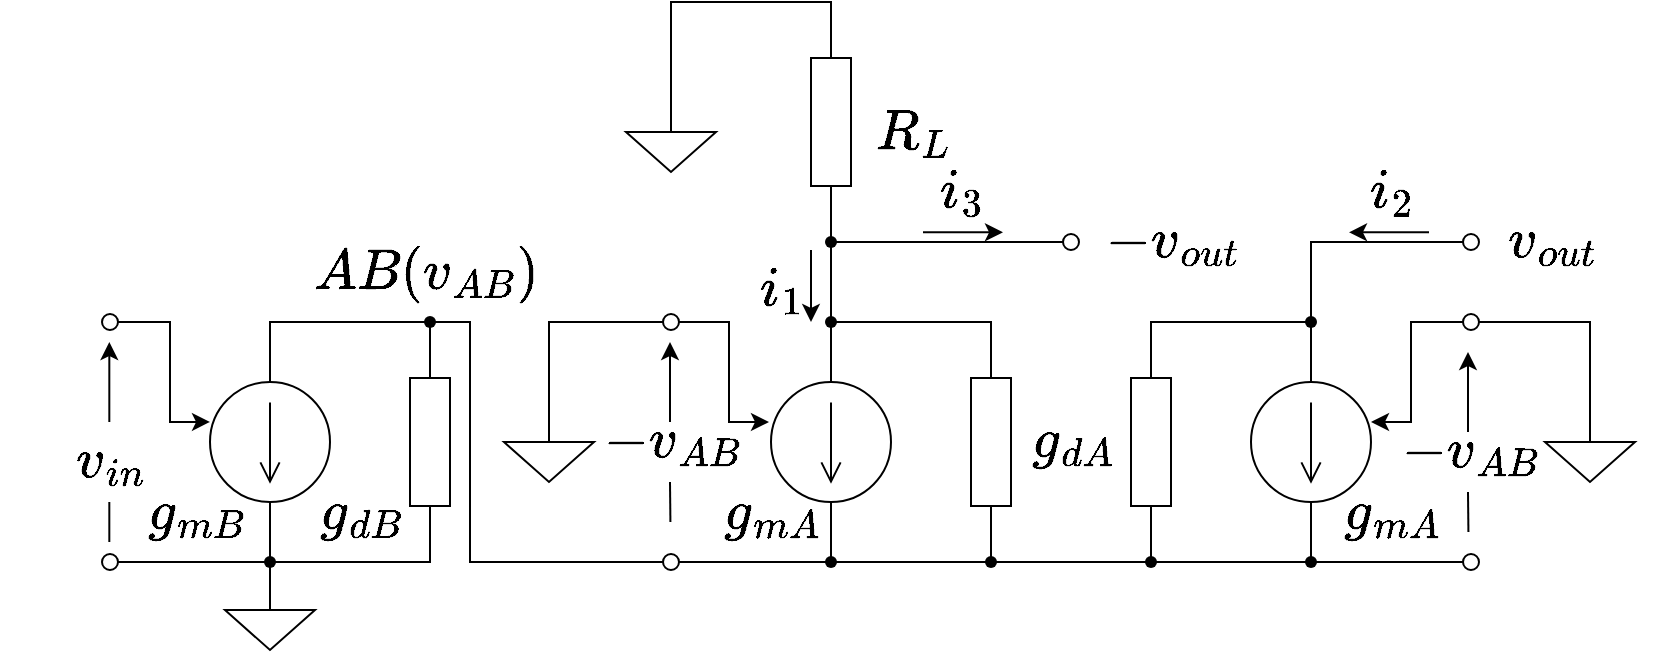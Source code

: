 <mxfile version="20.7.4" type="device"><diagram id="4yRZzkWTphoRUFnXlxY0" name="ページ1"><mxGraphModel dx="2205" dy="1433" grid="1" gridSize="10" guides="1" tooltips="1" connect="1" arrows="1" fold="1" page="1" pageScale="1" pageWidth="1169" pageHeight="827" math="1" shadow="0"><root><mxCell id="0"/><mxCell id="1" parent="0"/><mxCell id="O3APNOGYJ59z_ckxiWwY-23" value="&lt;font style=&quot;font-size: 24px;&quot;&gt;`g_{mA}`&lt;/font&gt;" style="text;html=1;align=center;verticalAlign=middle;resizable=0;points=[];autosize=1;strokeColor=none;fillColor=none;fontSize=11;fontFamily=Helvetica;fontColor=default;" parent="1" vertex="1"><mxGeometry x="460.5" y="196" width="120" height="40" as="geometry"/></mxCell><mxCell id="O3APNOGYJ59z_ckxiWwY-24" value="&lt;font style=&quot;font-size: 24px;&quot;&gt;`g_{mA}`&lt;/font&gt;" style="text;html=1;align=center;verticalAlign=middle;resizable=0;points=[];autosize=1;strokeColor=none;fillColor=none;fontSize=11;fontFamily=Helvetica;fontColor=default;" parent="1" vertex="1"><mxGeometry x="150.5" y="196" width="120" height="40" as="geometry"/></mxCell><mxCell id="CtGLX_wqwyBpzP6RtlSf-8" value="" style="shape=waypoint;sketch=0;fillStyle=solid;size=6;pointerEvents=1;points=[];fillColor=none;resizable=0;rotatable=0;perimeter=centerPerimeter;snapToPoint=1;fontFamily=Helvetica;fontSize=11;fontColor=default;" parent="1" vertex="1"><mxGeometry x="20" y="100" width="40" height="40" as="geometry"/></mxCell><mxCell id="O3APNOGYJ59z_ckxiWwY-9" style="edgeStyle=orthogonalEdgeStyle;shape=connector;rounded=0;orthogonalLoop=1;jettySize=auto;html=1;exitX=0.5;exitY=1;exitDx=0;exitDy=0;exitPerimeter=0;labelBackgroundColor=default;strokeColor=default;fontFamily=Helvetica;fontSize=11;fontColor=default;endArrow=none;endFill=0;" parent="1" source="O3APNOGYJ59z_ckxiWwY-1" target="O3APNOGYJ59z_ckxiWwY-4" edge="1"><mxGeometry relative="1" as="geometry"/></mxCell><mxCell id="CtGLX_wqwyBpzP6RtlSf-12" style="edgeStyle=orthogonalEdgeStyle;shape=connector;rounded=0;orthogonalLoop=1;jettySize=auto;html=1;exitX=0.5;exitY=0;exitDx=0;exitDy=0;exitPerimeter=0;labelBackgroundColor=default;strokeColor=default;fontFamily=Helvetica;fontSize=11;fontColor=default;endArrow=none;endFill=0;" parent="1" source="O3APNOGYJ59z_ckxiWwY-1" target="CtGLX_wqwyBpzP6RtlSf-8" edge="1"><mxGeometry relative="1" as="geometry"><Array as="points"><mxPoint x="-40" y="120"/></Array></mxGeometry></mxCell><mxCell id="O3APNOGYJ59z_ckxiWwY-1" value="" style="pointerEvents=1;verticalLabelPosition=bottom;shadow=0;dashed=0;align=center;html=1;verticalAlign=top;shape=mxgraph.electrical.signal_sources.source;aspect=fixed;points=[[0.5,0,0],[1,0.5,0],[0.5,1,0],[0,0.5,0]];elSignalType=dc2;" parent="1" vertex="1"><mxGeometry x="-70" y="150" width="60" height="60" as="geometry"/></mxCell><mxCell id="O3APNOGYJ59z_ckxiWwY-2" value="" style="endArrow=classic;html=1;rounded=0;labelBackgroundColor=default;strokeColor=default;fontFamily=Helvetica;fontSize=11;fontColor=default;shape=connector;exitX=0;exitY=0.5;exitDx=0;exitDy=0;entryX=0;entryY=0.333;entryDx=0;entryDy=0;entryPerimeter=0;" parent="1" source="O3APNOGYJ59z_ckxiWwY-10" target="O3APNOGYJ59z_ckxiWwY-1" edge="1"><mxGeometry x="-1" y="-357" width="50" height="50" relative="1" as="geometry"><mxPoint x="30" y="120" as="sourcePoint"/><mxPoint x="-80" y="170" as="targetPoint"/><mxPoint x="17" y="-110" as="offset"/><Array as="points"><mxPoint x="-90" y="120"/><mxPoint x="-90" y="170"/></Array></mxGeometry></mxCell><mxCell id="CtGLX_wqwyBpzP6RtlSf-7" style="edgeStyle=orthogonalEdgeStyle;shape=connector;rounded=0;orthogonalLoop=1;jettySize=auto;html=1;exitX=1;exitY=0.5;exitDx=0;exitDy=0;exitPerimeter=0;labelBackgroundColor=default;strokeColor=default;fontFamily=Helvetica;fontSize=11;fontColor=default;endArrow=none;endFill=0;" parent="1" source="O3APNOGYJ59z_ckxiWwY-3" target="O3APNOGYJ59z_ckxiWwY-4" edge="1"><mxGeometry relative="1" as="geometry"><Array as="points"><mxPoint x="40" y="240"/></Array></mxGeometry></mxCell><mxCell id="CtGLX_wqwyBpzP6RtlSf-9" style="edgeStyle=orthogonalEdgeStyle;shape=connector;rounded=0;orthogonalLoop=1;jettySize=auto;html=1;exitX=0;exitY=0.5;exitDx=0;exitDy=0;exitPerimeter=0;labelBackgroundColor=default;strokeColor=default;fontFamily=Helvetica;fontSize=11;fontColor=default;endArrow=none;endFill=0;" parent="1" source="O3APNOGYJ59z_ckxiWwY-3" target="CtGLX_wqwyBpzP6RtlSf-8" edge="1"><mxGeometry relative="1" as="geometry"><mxPoint x="40" y="120" as="targetPoint"/></mxGeometry></mxCell><mxCell id="O3APNOGYJ59z_ckxiWwY-3" value="" style="pointerEvents=1;verticalLabelPosition=bottom;shadow=0;dashed=0;align=center;html=1;verticalAlign=top;shape=mxgraph.electrical.resistors.resistor_1;direction=south;" parent="1" vertex="1"><mxGeometry x="30" y="130" width="20" height="100" as="geometry"/></mxCell><mxCell id="CtGLX_wqwyBpzP6RtlSf-3" style="edgeStyle=orthogonalEdgeStyle;shape=connector;rounded=0;orthogonalLoop=1;jettySize=auto;html=1;entryX=1;entryY=0.5;entryDx=0;entryDy=0;labelBackgroundColor=default;strokeColor=default;fontFamily=Helvetica;fontSize=11;fontColor=default;endArrow=none;endFill=0;" parent="1" source="O3APNOGYJ59z_ckxiWwY-4" target="O3APNOGYJ59z_ckxiWwY-11" edge="1"><mxGeometry relative="1" as="geometry"/></mxCell><mxCell id="O3APNOGYJ59z_ckxiWwY-4" value="" style="shape=waypoint;sketch=0;fillStyle=solid;size=6;pointerEvents=1;points=[];fillColor=none;resizable=0;rotatable=0;perimeter=centerPerimeter;snapToPoint=1;fontFamily=Helvetica;fontSize=11;fontColor=default;" parent="1" vertex="1"><mxGeometry x="-60" y="220" width="40" height="40" as="geometry"/></mxCell><mxCell id="O3APNOGYJ59z_ckxiWwY-10" value="" style="verticalLabelPosition=bottom;shadow=0;dashed=0;align=center;html=1;verticalAlign=top;strokeWidth=1;shape=ellipse;perimeter=ellipsePerimeter;aspect=fixed;fontFamily=Helvetica;fontSize=11;fontColor=default;" parent="1" vertex="1"><mxGeometry x="-124" y="116" width="8" height="8" as="geometry"/></mxCell><mxCell id="O3APNOGYJ59z_ckxiWwY-11" value="" style="verticalLabelPosition=bottom;shadow=0;dashed=0;align=center;html=1;verticalAlign=top;strokeWidth=1;shape=ellipse;perimeter=ellipsePerimeter;aspect=fixed;fontFamily=Helvetica;fontSize=11;fontColor=default;" parent="1" vertex="1"><mxGeometry x="-124" y="236" width="8" height="8" as="geometry"/></mxCell><mxCell id="O3APNOGYJ59z_ckxiWwY-14" style="edgeStyle=orthogonalEdgeStyle;shape=connector;rounded=0;orthogonalLoop=1;jettySize=auto;html=1;exitX=0.5;exitY=0;exitDx=0;exitDy=0;exitPerimeter=0;labelBackgroundColor=default;strokeColor=default;fontFamily=Helvetica;fontSize=11;fontColor=default;endArrow=none;endFill=0;" parent="1" source="O3APNOGYJ59z_ckxiWwY-13" target="O3APNOGYJ59z_ckxiWwY-4" edge="1"><mxGeometry relative="1" as="geometry"/></mxCell><mxCell id="O3APNOGYJ59z_ckxiWwY-13" value="" style="pointerEvents=1;verticalLabelPosition=bottom;shadow=0;dashed=0;align=center;html=1;verticalAlign=top;shape=mxgraph.electrical.signal_sources.signal_ground;fontFamily=Helvetica;fontSize=11;fontColor=default;" parent="1" vertex="1"><mxGeometry x="-62.5" y="254" width="45" height="30" as="geometry"/></mxCell><mxCell id="O3APNOGYJ59z_ckxiWwY-56" style="edgeStyle=orthogonalEdgeStyle;shape=connector;rounded=0;orthogonalLoop=1;jettySize=auto;html=1;exitX=0.5;exitY=0;exitDx=0;exitDy=0;exitPerimeter=0;labelBackgroundColor=default;strokeColor=default;fontFamily=Helvetica;fontSize=11;fontColor=default;endArrow=none;endFill=0;" parent="1" source="O3APNOGYJ59z_ckxiWwY-15" target="O3APNOGYJ59z_ckxiWwY-45" edge="1"><mxGeometry relative="1" as="geometry"/></mxCell><mxCell id="O3APNOGYJ59z_ckxiWwY-15" value="" style="pointerEvents=1;verticalLabelPosition=bottom;shadow=0;dashed=0;align=center;html=1;verticalAlign=top;shape=mxgraph.electrical.signal_sources.source;aspect=fixed;points=[[0.5,0,0],[1,0.5,0],[0.5,1,0],[0,0.5,0]];elSignalType=dc2;fontFamily=Helvetica;fontSize=11;fontColor=default;" parent="1" vertex="1"><mxGeometry x="450.5" y="150" width="60" height="60" as="geometry"/></mxCell><mxCell id="O3APNOGYJ59z_ckxiWwY-37" style="edgeStyle=orthogonalEdgeStyle;shape=connector;rounded=0;orthogonalLoop=1;jettySize=auto;html=1;exitX=1;exitY=0.5;exitDx=0;exitDy=0;exitPerimeter=0;labelBackgroundColor=default;strokeColor=default;fontFamily=Helvetica;fontSize=11;fontColor=default;endArrow=none;endFill=0;" parent="1" source="O3APNOGYJ59z_ckxiWwY-16" target="O3APNOGYJ59z_ckxiWwY-35" edge="1"><mxGeometry relative="1" as="geometry"/></mxCell><mxCell id="O3APNOGYJ59z_ckxiWwY-16" value="" style="pointerEvents=1;verticalLabelPosition=bottom;shadow=0;dashed=0;align=center;html=1;verticalAlign=top;shape=mxgraph.electrical.resistors.resistor_1;direction=south;fontFamily=Helvetica;fontSize=11;fontColor=default;" parent="1" vertex="1"><mxGeometry x="390.5" y="130" width="20" height="100" as="geometry"/></mxCell><mxCell id="O3APNOGYJ59z_ckxiWwY-36" style="edgeStyle=orthogonalEdgeStyle;shape=connector;rounded=0;orthogonalLoop=1;jettySize=auto;html=1;exitX=1;exitY=0.5;exitDx=0;exitDy=0;exitPerimeter=0;labelBackgroundColor=default;strokeColor=default;fontFamily=Helvetica;fontSize=11;fontColor=default;endArrow=none;endFill=0;" parent="1" source="O3APNOGYJ59z_ckxiWwY-17" target="O3APNOGYJ59z_ckxiWwY-34" edge="1"><mxGeometry relative="1" as="geometry"/></mxCell><mxCell id="O3APNOGYJ59z_ckxiWwY-58" style="edgeStyle=orthogonalEdgeStyle;shape=connector;rounded=0;orthogonalLoop=1;jettySize=auto;html=1;exitX=0;exitY=0.5;exitDx=0;exitDy=0;exitPerimeter=0;labelBackgroundColor=default;strokeColor=default;fontFamily=Helvetica;fontSize=11;fontColor=default;endArrow=none;endFill=0;" parent="1" source="O3APNOGYJ59z_ckxiWwY-17" target="O3APNOGYJ59z_ckxiWwY-44" edge="1"><mxGeometry relative="1" as="geometry"><Array as="points"><mxPoint x="320.5" y="120"/></Array></mxGeometry></mxCell><mxCell id="O3APNOGYJ59z_ckxiWwY-17" value="" style="pointerEvents=1;verticalLabelPosition=bottom;shadow=0;dashed=0;align=center;html=1;verticalAlign=top;shape=mxgraph.electrical.resistors.resistor_1;direction=south;fontFamily=Helvetica;fontSize=11;fontColor=default;" parent="1" vertex="1"><mxGeometry x="310.5" y="130" width="20" height="100" as="geometry"/></mxCell><mxCell id="O3APNOGYJ59z_ckxiWwY-19" value="" style="pointerEvents=1;verticalLabelPosition=bottom;shadow=0;dashed=0;align=center;html=1;verticalAlign=top;shape=mxgraph.electrical.signal_sources.source;aspect=fixed;points=[[0.5,0,0],[1,0.5,0],[0.5,1,0],[0,0.5,0]];elSignalType=dc2;fontFamily=Helvetica;fontSize=11;fontColor=default;" parent="1" vertex="1"><mxGeometry x="210.5" y="150" width="60" height="60" as="geometry"/></mxCell><mxCell id="O3APNOGYJ59z_ckxiWwY-20" value="&lt;font style=&quot;font-size: 24px;&quot;&gt;`g_{dA}`&lt;/font&gt;" style="text;html=1;align=center;verticalAlign=middle;resizable=0;points=[];autosize=1;strokeColor=none;fillColor=none;fontSize=11;fontFamily=Helvetica;fontColor=default;" parent="1" vertex="1"><mxGeometry x="305.5" y="160" width="110" height="40" as="geometry"/></mxCell><mxCell id="O3APNOGYJ59z_ckxiWwY-21" value="&lt;font style=&quot;font-size: 24px;&quot;&gt;`g_{dB}`&lt;/font&gt;" style="text;html=1;align=center;verticalAlign=middle;resizable=0;points=[];autosize=1;strokeColor=none;fillColor=none;fontSize=11;fontFamily=Helvetica;fontColor=default;" parent="1" vertex="1"><mxGeometry x="-50" y="196" width="110" height="40" as="geometry"/></mxCell><mxCell id="O3APNOGYJ59z_ckxiWwY-22" value="&lt;font style=&quot;font-size: 24px;&quot;&gt;`g_{mB}`&lt;/font&gt;" style="text;html=1;align=center;verticalAlign=middle;resizable=0;points=[];autosize=1;strokeColor=none;fillColor=none;fontSize=11;fontFamily=Helvetica;fontColor=default;" parent="1" vertex="1"><mxGeometry x="-137.5" y="196" width="120" height="40" as="geometry"/></mxCell><mxCell id="O3APNOGYJ59z_ckxiWwY-25" value="" style="verticalLabelPosition=bottom;shadow=0;dashed=0;align=center;html=1;verticalAlign=top;strokeWidth=1;shape=ellipse;perimeter=ellipsePerimeter;aspect=fixed;fontFamily=Helvetica;fontSize=11;fontColor=default;" parent="1" vertex="1"><mxGeometry x="556.5" y="116" width="8" height="8" as="geometry"/></mxCell><mxCell id="O3APNOGYJ59z_ckxiWwY-26" value="" style="verticalLabelPosition=bottom;shadow=0;dashed=0;align=center;html=1;verticalAlign=top;strokeWidth=1;shape=ellipse;perimeter=ellipsePerimeter;aspect=fixed;fontFamily=Helvetica;fontSize=11;fontColor=default;" parent="1" vertex="1"><mxGeometry x="556.5" y="236" width="8" height="8" as="geometry"/></mxCell><mxCell id="O3APNOGYJ59z_ckxiWwY-27" value="" style="verticalLabelPosition=bottom;shadow=0;dashed=0;align=center;html=1;verticalAlign=top;strokeWidth=1;shape=ellipse;perimeter=ellipsePerimeter;aspect=fixed;fontFamily=Helvetica;fontSize=11;fontColor=default;" parent="1" vertex="1"><mxGeometry x="156.5" y="116" width="8" height="8" as="geometry"/></mxCell><mxCell id="O3APNOGYJ59z_ckxiWwY-28" value="" style="verticalLabelPosition=bottom;shadow=0;dashed=0;align=center;html=1;verticalAlign=top;strokeWidth=1;shape=ellipse;perimeter=ellipsePerimeter;aspect=fixed;fontFamily=Helvetica;fontSize=11;fontColor=default;" parent="1" vertex="1"><mxGeometry x="156.5" y="236" width="8" height="8" as="geometry"/></mxCell><mxCell id="O3APNOGYJ59z_ckxiWwY-31" value="" style="endArrow=classic;html=1;rounded=0;labelBackgroundColor=default;strokeColor=default;fontFamily=Helvetica;fontSize=11;fontColor=default;shape=connector;exitX=0;exitY=0.5;exitDx=0;exitDy=0;" parent="1" edge="1"><mxGeometry x="-1" y="-357" width="50" height="50" relative="1" as="geometry"><mxPoint x="556.5" y="120" as="sourcePoint"/><mxPoint x="510.5" y="170" as="targetPoint"/><mxPoint x="17" y="-110" as="offset"/><Array as="points"><mxPoint x="530.5" y="120"/><mxPoint x="530.5" y="170"/></Array></mxGeometry></mxCell><mxCell id="O3APNOGYJ59z_ckxiWwY-32" value="" style="endArrow=classic;html=1;rounded=0;labelBackgroundColor=default;strokeColor=default;fontFamily=Helvetica;fontSize=11;fontColor=default;shape=connector;exitX=1;exitY=0.5;exitDx=0;exitDy=0;" parent="1" edge="1" source="O3APNOGYJ59z_ckxiWwY-27"><mxGeometry x="-1" y="-357" width="50" height="50" relative="1" as="geometry"><mxPoint x="163.5" y="120" as="sourcePoint"/><mxPoint x="209.5" y="170" as="targetPoint"/><mxPoint x="17" y="-110" as="offset"/><Array as="points"><mxPoint x="189.5" y="120"/><mxPoint x="189.5" y="170"/></Array></mxGeometry></mxCell><mxCell id="O3APNOGYJ59z_ckxiWwY-41" style="edgeStyle=orthogonalEdgeStyle;shape=connector;rounded=0;orthogonalLoop=1;jettySize=auto;html=1;labelBackgroundColor=default;strokeColor=default;fontFamily=Helvetica;fontSize=11;fontColor=default;endArrow=none;endFill=0;" parent="1" source="O3APNOGYJ59z_ckxiWwY-34" edge="1"><mxGeometry relative="1" as="geometry"><Array as="points"><mxPoint x="340.5" y="240"/><mxPoint x="340.5" y="240"/></Array><mxPoint x="360.5" y="240" as="targetPoint"/></mxGeometry></mxCell><mxCell id="O3APNOGYJ59z_ckxiWwY-34" value="" style="shape=waypoint;sketch=0;fillStyle=solid;size=6;pointerEvents=1;points=[];fillColor=none;resizable=0;rotatable=0;perimeter=centerPerimeter;snapToPoint=1;fontFamily=Helvetica;fontSize=11;fontColor=default;" parent="1" vertex="1"><mxGeometry x="300.5" y="220" width="40" height="40" as="geometry"/></mxCell><mxCell id="O3APNOGYJ59z_ckxiWwY-40" style="edgeStyle=orthogonalEdgeStyle;shape=connector;rounded=0;orthogonalLoop=1;jettySize=auto;html=1;labelBackgroundColor=default;strokeColor=default;fontFamily=Helvetica;fontSize=11;fontColor=default;endArrow=none;endFill=0;" parent="1" source="O3APNOGYJ59z_ckxiWwY-35" edge="1"><mxGeometry relative="1" as="geometry"><Array as="points"><mxPoint x="380.5" y="240"/><mxPoint x="380.5" y="240"/></Array><mxPoint x="360.5" y="240" as="targetPoint"/></mxGeometry></mxCell><mxCell id="O3APNOGYJ59z_ckxiWwY-35" value="" style="shape=waypoint;sketch=0;fillStyle=solid;size=6;pointerEvents=1;points=[];fillColor=none;resizable=0;rotatable=0;perimeter=centerPerimeter;snapToPoint=1;fontFamily=Helvetica;fontSize=11;fontColor=default;" parent="1" vertex="1"><mxGeometry x="380.5" y="220" width="40" height="40" as="geometry"/></mxCell><mxCell id="O3APNOGYJ59z_ckxiWwY-50" style="edgeStyle=orthogonalEdgeStyle;shape=connector;rounded=0;orthogonalLoop=1;jettySize=auto;html=1;entryX=0.5;entryY=0;entryDx=0;entryDy=0;entryPerimeter=0;labelBackgroundColor=default;strokeColor=default;fontFamily=Helvetica;fontSize=11;fontColor=default;endArrow=none;endFill=0;" parent="1" source="O3APNOGYJ59z_ckxiWwY-44" target="O3APNOGYJ59z_ckxiWwY-19" edge="1"><mxGeometry relative="1" as="geometry"/></mxCell><mxCell id="O3APNOGYJ59z_ckxiWwY-44" value="" style="shape=waypoint;sketch=0;fillStyle=solid;size=6;pointerEvents=1;points=[];fillColor=none;resizable=0;rotatable=0;perimeter=centerPerimeter;snapToPoint=1;fontFamily=Helvetica;fontSize=11;fontColor=default;" parent="1" vertex="1"><mxGeometry x="220.5" y="100" width="40" height="40" as="geometry"/></mxCell><mxCell id="O3APNOGYJ59z_ckxiWwY-57" style="edgeStyle=orthogonalEdgeStyle;shape=connector;rounded=0;orthogonalLoop=1;jettySize=auto;html=1;entryX=0;entryY=0.5;entryDx=0;entryDy=0;entryPerimeter=0;labelBackgroundColor=default;strokeColor=default;fontFamily=Helvetica;fontSize=11;fontColor=default;endArrow=none;endFill=0;" parent="1" source="O3APNOGYJ59z_ckxiWwY-45" target="O3APNOGYJ59z_ckxiWwY-16" edge="1"><mxGeometry relative="1" as="geometry"><Array as="points"><mxPoint x="400.5" y="120"/></Array></mxGeometry></mxCell><mxCell id="mPDYkmA268voGRU1SMs8-4" style="edgeStyle=orthogonalEdgeStyle;shape=connector;rounded=0;orthogonalLoop=1;jettySize=auto;html=1;entryX=0;entryY=0.5;entryDx=0;entryDy=0;labelBackgroundColor=default;strokeColor=default;fontFamily=Helvetica;fontSize=11;fontColor=default;endArrow=none;endFill=0;" parent="1" source="O3APNOGYJ59z_ckxiWwY-45" target="O3APNOGYJ59z_ckxiWwY-75" edge="1"><mxGeometry relative="1" as="geometry"><Array as="points"><mxPoint x="480.5" y="80"/></Array></mxGeometry></mxCell><mxCell id="O3APNOGYJ59z_ckxiWwY-45" value="" style="shape=waypoint;sketch=0;fillStyle=solid;size=6;pointerEvents=1;points=[];fillColor=none;resizable=0;rotatable=0;perimeter=centerPerimeter;snapToPoint=1;fontFamily=Helvetica;fontSize=11;fontColor=default;" parent="1" vertex="1"><mxGeometry x="460.5" y="100" width="40" height="40" as="geometry"/></mxCell><mxCell id="O3APNOGYJ59z_ckxiWwY-47" style="edgeStyle=orthogonalEdgeStyle;shape=connector;rounded=0;orthogonalLoop=1;jettySize=auto;html=1;entryX=1;entryY=0.5;entryDx=0;entryDy=0;labelBackgroundColor=default;strokeColor=default;fontFamily=Helvetica;fontSize=11;fontColor=default;endArrow=none;endFill=0;" parent="1" source="O3APNOGYJ59z_ckxiWwY-46" target="O3APNOGYJ59z_ckxiWwY-28" edge="1"><mxGeometry relative="1" as="geometry"/></mxCell><mxCell id="O3APNOGYJ59z_ckxiWwY-49" style="edgeStyle=orthogonalEdgeStyle;shape=connector;rounded=0;orthogonalLoop=1;jettySize=auto;html=1;entryX=0.5;entryY=1;entryDx=0;entryDy=0;entryPerimeter=0;labelBackgroundColor=default;strokeColor=default;fontFamily=Helvetica;fontSize=11;fontColor=default;endArrow=none;endFill=0;" parent="1" source="O3APNOGYJ59z_ckxiWwY-46" target="O3APNOGYJ59z_ckxiWwY-19" edge="1"><mxGeometry relative="1" as="geometry"/></mxCell><mxCell id="O3APNOGYJ59z_ckxiWwY-51" style="edgeStyle=orthogonalEdgeStyle;shape=connector;rounded=0;orthogonalLoop=1;jettySize=auto;html=1;labelBackgroundColor=default;strokeColor=default;fontFamily=Helvetica;fontSize=11;fontColor=default;endArrow=none;endFill=0;" parent="1" source="O3APNOGYJ59z_ckxiWwY-46" target="O3APNOGYJ59z_ckxiWwY-34" edge="1"><mxGeometry relative="1" as="geometry"/></mxCell><mxCell id="O3APNOGYJ59z_ckxiWwY-46" value="" style="shape=waypoint;sketch=0;fillStyle=solid;size=6;pointerEvents=1;points=[];fillColor=none;resizable=0;rotatable=0;perimeter=centerPerimeter;snapToPoint=1;fontFamily=Helvetica;fontSize=11;fontColor=default;" parent="1" vertex="1"><mxGeometry x="220.5" y="220" width="40" height="40" as="geometry"/></mxCell><mxCell id="O3APNOGYJ59z_ckxiWwY-53" style="edgeStyle=orthogonalEdgeStyle;shape=connector;rounded=0;orthogonalLoop=1;jettySize=auto;html=1;entryX=0.5;entryY=1;entryDx=0;entryDy=0;entryPerimeter=0;labelBackgroundColor=default;strokeColor=default;fontFamily=Helvetica;fontSize=11;fontColor=default;endArrow=none;endFill=0;" parent="1" source="O3APNOGYJ59z_ckxiWwY-52" target="O3APNOGYJ59z_ckxiWwY-15" edge="1"><mxGeometry relative="1" as="geometry"/></mxCell><mxCell id="O3APNOGYJ59z_ckxiWwY-54" style="edgeStyle=orthogonalEdgeStyle;shape=connector;rounded=0;orthogonalLoop=1;jettySize=auto;html=1;entryX=0;entryY=0.5;entryDx=0;entryDy=0;labelBackgroundColor=default;strokeColor=default;fontFamily=Helvetica;fontSize=11;fontColor=default;endArrow=none;endFill=0;" parent="1" source="O3APNOGYJ59z_ckxiWwY-52" target="O3APNOGYJ59z_ckxiWwY-26" edge="1"><mxGeometry relative="1" as="geometry"/></mxCell><mxCell id="O3APNOGYJ59z_ckxiWwY-55" style="edgeStyle=orthogonalEdgeStyle;shape=connector;rounded=0;orthogonalLoop=1;jettySize=auto;html=1;labelBackgroundColor=default;strokeColor=default;fontFamily=Helvetica;fontSize=11;fontColor=default;endArrow=none;endFill=0;" parent="1" source="O3APNOGYJ59z_ckxiWwY-52" target="O3APNOGYJ59z_ckxiWwY-35" edge="1"><mxGeometry relative="1" as="geometry"/></mxCell><mxCell id="O3APNOGYJ59z_ckxiWwY-52" value="" style="shape=waypoint;sketch=0;fillStyle=solid;size=6;pointerEvents=1;points=[];fillColor=none;resizable=0;rotatable=0;perimeter=centerPerimeter;snapToPoint=1;fontFamily=Helvetica;fontSize=11;fontColor=default;" parent="1" vertex="1"><mxGeometry x="460.5" y="220" width="40" height="40" as="geometry"/></mxCell><mxCell id="O3APNOGYJ59z_ckxiWwY-67" value="" style="endArrow=none;html=1;rounded=0;labelBackgroundColor=default;strokeColor=default;fontFamily=Helvetica;fontSize=11;fontColor=default;shape=connector;" parent="1" edge="1"><mxGeometry x="-1" y="110" width="50" height="50" relative="1" as="geometry"><mxPoint x="-120.34" y="230" as="sourcePoint"/><mxPoint x="-120.34" y="210" as="targetPoint"/><mxPoint as="offset"/></mxGeometry></mxCell><mxCell id="O3APNOGYJ59z_ckxiWwY-68" value="" style="endArrow=classic;html=1;rounded=0;labelBackgroundColor=default;strokeColor=default;fontFamily=Helvetica;fontSize=11;fontColor=default;shape=connector;" parent="1" edge="1"><mxGeometry x="-1" y="-4" width="50" height="50" relative="1" as="geometry"><mxPoint x="-120.34" y="170" as="sourcePoint"/><mxPoint x="-120.34" y="130" as="targetPoint"/><mxPoint as="offset"/></mxGeometry></mxCell><mxCell id="O3APNOGYJ59z_ckxiWwY-69" value="&lt;font style=&quot;font-size: 24px;&quot;&gt;`v_{i n}`&lt;/font&gt;" style="text;html=1;align=center;verticalAlign=middle;resizable=0;points=[];autosize=1;strokeColor=none;fillColor=none;fontSize=11;fontFamily=Helvetica;fontColor=default;" parent="1" vertex="1"><mxGeometry x="-175" y="170" width="110" height="40" as="geometry"/></mxCell><mxCell id="O3APNOGYJ59z_ckxiWwY-74" style="edgeStyle=orthogonalEdgeStyle;shape=connector;rounded=0;orthogonalLoop=1;jettySize=auto;html=1;exitX=1;exitY=0.5;exitDx=0;exitDy=0;exitPerimeter=0;labelBackgroundColor=default;strokeColor=default;fontFamily=Helvetica;fontSize=11;fontColor=default;endArrow=none;endFill=0;" parent="1" source="O3APNOGYJ59z_ckxiWwY-70" target="O3APNOGYJ59z_ckxiWwY-72" edge="1"><mxGeometry relative="1" as="geometry"><mxPoint x="246" y="44.52" as="targetPoint"/></mxGeometry></mxCell><mxCell id="mPDYkmA268voGRU1SMs8-2" style="edgeStyle=orthogonalEdgeStyle;shape=connector;rounded=0;orthogonalLoop=1;jettySize=auto;html=1;exitX=0;exitY=0.5;exitDx=0;exitDy=0;exitPerimeter=0;entryX=0.5;entryY=0;entryDx=0;entryDy=0;entryPerimeter=0;labelBackgroundColor=default;strokeColor=default;fontFamily=Helvetica;fontSize=11;fontColor=default;endArrow=none;endFill=0;" parent="1" source="O3APNOGYJ59z_ckxiWwY-70" target="O3APNOGYJ59z_ckxiWwY-84" edge="1"><mxGeometry relative="1" as="geometry"><Array as="points"><mxPoint x="240.5" y="-40"/><mxPoint x="160.5" y="-40"/></Array></mxGeometry></mxCell><mxCell id="O3APNOGYJ59z_ckxiWwY-70" value="" style="pointerEvents=1;verticalLabelPosition=bottom;shadow=0;dashed=0;align=center;html=1;verticalAlign=top;shape=mxgraph.electrical.resistors.resistor_1;direction=south;fontFamily=Helvetica;fontSize=11;fontColor=default;" parent="1" vertex="1"><mxGeometry x="230.5" y="-30.0" width="20" height="100" as="geometry"/></mxCell><mxCell id="mPDYkmA268voGRU1SMs8-1" style="edgeStyle=orthogonalEdgeStyle;rounded=0;orthogonalLoop=1;jettySize=auto;html=1;endArrow=none;endFill=0;" parent="1" source="O3APNOGYJ59z_ckxiWwY-72" target="O3APNOGYJ59z_ckxiWwY-44" edge="1"><mxGeometry relative="1" as="geometry"/></mxCell><mxCell id="O3APNOGYJ59z_ckxiWwY-72" value="" style="shape=waypoint;sketch=0;fillStyle=solid;size=6;pointerEvents=1;points=[];fillColor=none;resizable=0;rotatable=0;perimeter=centerPerimeter;snapToPoint=1;fontFamily=Helvetica;fontSize=11;fontColor=default;" parent="1" vertex="1"><mxGeometry x="220.5" y="60" width="40" height="40" as="geometry"/></mxCell><mxCell id="O3APNOGYJ59z_ckxiWwY-75" value="" style="verticalLabelPosition=bottom;shadow=0;dashed=0;align=center;html=1;verticalAlign=top;strokeWidth=1;shape=ellipse;perimeter=ellipsePerimeter;aspect=fixed;fontFamily=Helvetica;fontSize=11;fontColor=default;" parent="1" vertex="1"><mxGeometry x="556.5" y="76" width="8" height="8" as="geometry"/></mxCell><mxCell id="mPDYkmA268voGRU1SMs8-3" style="edgeStyle=orthogonalEdgeStyle;shape=connector;rounded=0;orthogonalLoop=1;jettySize=auto;html=1;exitX=0;exitY=0.5;exitDx=0;exitDy=0;labelBackgroundColor=default;strokeColor=default;fontFamily=Helvetica;fontSize=11;fontColor=default;endArrow=none;endFill=0;" parent="1" source="O3APNOGYJ59z_ckxiWwY-76" target="O3APNOGYJ59z_ckxiWwY-72" edge="1"><mxGeometry relative="1" as="geometry"/></mxCell><mxCell id="O3APNOGYJ59z_ckxiWwY-76" value="" style="verticalLabelPosition=bottom;shadow=0;dashed=0;align=center;html=1;verticalAlign=top;strokeWidth=1;shape=ellipse;perimeter=ellipsePerimeter;aspect=fixed;fontFamily=Helvetica;fontSize=11;fontColor=default;" parent="1" vertex="1"><mxGeometry x="356.5" y="76" width="8" height="8" as="geometry"/></mxCell><mxCell id="O3APNOGYJ59z_ckxiWwY-79" value="" style="endArrow=classic;html=1;rounded=0;labelBackgroundColor=default;strokeColor=default;fontFamily=Helvetica;fontSize=11;fontColor=default;shape=connector;" parent="1" edge="1"><mxGeometry x="-1" y="-130" width="50" height="50" relative="1" as="geometry"><mxPoint x="539.5" y="75.17" as="sourcePoint"/><mxPoint x="499.5" y="75.17" as="targetPoint"/><mxPoint x="20" y="-70" as="offset"/></mxGeometry></mxCell><mxCell id="O3APNOGYJ59z_ckxiWwY-80" value="" style="endArrow=classic;html=1;rounded=0;labelBackgroundColor=default;strokeColor=default;fontFamily=Helvetica;fontSize=11;fontColor=default;shape=connector;" parent="1" edge="1"><mxGeometry x="-1" y="-130" width="50" height="50" relative="1" as="geometry"><mxPoint x="286.5" y="75.17" as="sourcePoint"/><mxPoint x="326.5" y="75.17" as="targetPoint"/><mxPoint x="20" y="-70" as="offset"/></mxGeometry></mxCell><mxCell id="O3APNOGYJ59z_ckxiWwY-81" value="&lt;font style=&quot;font-size: 24px;&quot;&gt;`i_{3}`&lt;/font&gt;" style="text;html=1;align=center;verticalAlign=middle;resizable=0;points=[];autosize=1;strokeColor=none;fillColor=none;fontSize=11;fontFamily=Helvetica;fontColor=default;" parent="1" vertex="1"><mxGeometry x="260.5" y="35.17" width="90" height="40" as="geometry"/></mxCell><mxCell id="O3APNOGYJ59z_ckxiWwY-82" value="&lt;font style=&quot;font-size: 24px;&quot;&gt;`i_{2}`&lt;/font&gt;" style="text;html=1;align=center;verticalAlign=middle;resizable=0;points=[];autosize=1;strokeColor=none;fillColor=none;fontSize=11;fontFamily=Helvetica;fontColor=default;" parent="1" vertex="1"><mxGeometry x="475.5" y="35.17" width="90" height="40" as="geometry"/></mxCell><mxCell id="O3APNOGYJ59z_ckxiWwY-83" value="&lt;font style=&quot;font-size: 24px;&quot;&gt;`R_{L}`&lt;/font&gt;" style="text;html=1;align=center;verticalAlign=middle;resizable=0;points=[];autosize=1;strokeColor=none;fillColor=none;fontSize=11;fontFamily=Helvetica;fontColor=default;" parent="1" vertex="1"><mxGeometry x="230.5" y="5" width="100" height="40" as="geometry"/></mxCell><mxCell id="O3APNOGYJ59z_ckxiWwY-84" value="" style="pointerEvents=1;verticalLabelPosition=bottom;shadow=0;dashed=0;align=center;html=1;verticalAlign=top;shape=mxgraph.electrical.signal_sources.signal_ground;fontFamily=Helvetica;fontSize=11;fontColor=default;" parent="1" vertex="1"><mxGeometry x="138" y="15" width="45" height="30" as="geometry"/></mxCell><mxCell id="O3APNOGYJ59z_ckxiWwY-86" value="" style="endArrow=classic;html=1;rounded=0;labelBackgroundColor=default;strokeColor=default;fontFamily=Helvetica;fontSize=11;fontColor=default;shape=connector;" parent="1" edge="1"><mxGeometry x="-1" y="-4" width="50" height="50" relative="1" as="geometry"><mxPoint x="230.5" y="84" as="sourcePoint"/><mxPoint x="230.5" y="120" as="targetPoint"/><mxPoint as="offset"/></mxGeometry></mxCell><mxCell id="O3APNOGYJ59z_ckxiWwY-88" value="&lt;font style=&quot;font-size: 24px;&quot;&gt;`i_{1}`&lt;/font&gt;" style="text;html=1;align=center;verticalAlign=middle;resizable=0;points=[];autosize=1;strokeColor=none;fillColor=none;fontSize=11;fontFamily=Helvetica;fontColor=default;" parent="1" vertex="1"><mxGeometry x="170.5" y="84" width="90" height="40" as="geometry"/></mxCell><mxCell id="mPDYkmA268voGRU1SMs8-6" value="&lt;font style=&quot;font-size: 24px;&quot;&gt;`-v_{out}`&lt;/font&gt;" style="text;html=1;align=center;verticalAlign=middle;resizable=0;points=[];autosize=1;strokeColor=none;fillColor=none;fontSize=11;fontFamily=Helvetica;fontColor=default;" parent="1" vertex="1"><mxGeometry x="350.5" y="60" width="120" height="40" as="geometry"/></mxCell><mxCell id="mPDYkmA268voGRU1SMs8-7" value="&lt;font style=&quot;font-size: 24px;&quot;&gt;`v_{out}`&lt;/font&gt;" style="text;html=1;align=center;verticalAlign=middle;resizable=0;points=[];autosize=1;strokeColor=none;fillColor=none;fontSize=11;fontFamily=Helvetica;fontColor=default;" parent="1" vertex="1"><mxGeometry x="545.5" y="60" width="110" height="40" as="geometry"/></mxCell><mxCell id="CtGLX_wqwyBpzP6RtlSf-11" style="edgeStyle=orthogonalEdgeStyle;shape=connector;rounded=0;orthogonalLoop=1;jettySize=auto;html=1;entryX=0;entryY=0.5;entryDx=0;entryDy=0;labelBackgroundColor=default;strokeColor=default;fontFamily=Helvetica;fontSize=11;fontColor=default;endArrow=none;endFill=0;" parent="1" source="CtGLX_wqwyBpzP6RtlSf-8" target="O3APNOGYJ59z_ckxiWwY-28" edge="1"><mxGeometry relative="1" as="geometry"><Array as="points"><mxPoint x="60" y="120"/><mxPoint x="60" y="240"/></Array></mxGeometry></mxCell><mxCell id="sgPjCy7SbS2A-Sh10K77-1" value="&lt;span style=&quot;font-size: 24px;&quot;&gt;`AB(v_{AB})`&lt;/span&gt;" style="text;html=1;align=center;verticalAlign=middle;resizable=0;points=[];autosize=1;strokeColor=none;fillColor=none;fontSize=11;fontFamily=Helvetica;fontColor=default;" parent="1" vertex="1"><mxGeometry x="-42.5" y="76" width="160" height="40" as="geometry"/></mxCell><mxCell id="WNjuSWves8vF7VNw2Gx4-5" style="edgeStyle=orthogonalEdgeStyle;shape=connector;rounded=0;orthogonalLoop=1;jettySize=auto;html=1;exitX=0.5;exitY=0;exitDx=0;exitDy=0;exitPerimeter=0;entryX=0;entryY=0.5;entryDx=0;entryDy=0;labelBackgroundColor=default;strokeColor=default;fontFamily=Helvetica;fontSize=11;fontColor=default;endArrow=none;endFill=0;" edge="1" parent="1" source="WNjuSWves8vF7VNw2Gx4-1" target="O3APNOGYJ59z_ckxiWwY-27"><mxGeometry relative="1" as="geometry"/></mxCell><mxCell id="WNjuSWves8vF7VNw2Gx4-1" value="" style="pointerEvents=1;verticalLabelPosition=bottom;shadow=0;dashed=0;align=center;html=1;verticalAlign=top;shape=mxgraph.electrical.signal_sources.signal_ground;fontFamily=Helvetica;fontSize=11;fontColor=default;" vertex="1" parent="1"><mxGeometry x="77" y="170" width="45" height="30" as="geometry"/></mxCell><mxCell id="WNjuSWves8vF7VNw2Gx4-6" style="edgeStyle=orthogonalEdgeStyle;shape=connector;rounded=0;orthogonalLoop=1;jettySize=auto;html=1;exitX=0.5;exitY=0;exitDx=0;exitDy=0;exitPerimeter=0;entryX=1;entryY=0.5;entryDx=0;entryDy=0;labelBackgroundColor=default;strokeColor=default;fontFamily=Helvetica;fontSize=11;fontColor=default;endArrow=none;endFill=0;" edge="1" parent="1" source="WNjuSWves8vF7VNw2Gx4-3" target="O3APNOGYJ59z_ckxiWwY-25"><mxGeometry relative="1" as="geometry"/></mxCell><mxCell id="WNjuSWves8vF7VNw2Gx4-3" value="" style="pointerEvents=1;verticalLabelPosition=bottom;shadow=0;dashed=0;align=center;html=1;verticalAlign=top;shape=mxgraph.electrical.signal_sources.signal_ground;fontFamily=Helvetica;fontSize=11;fontColor=default;" vertex="1" parent="1"><mxGeometry x="597.5" y="170" width="45" height="30" as="geometry"/></mxCell><mxCell id="WNjuSWves8vF7VNw2Gx4-7" value="" style="endArrow=none;html=1;rounded=0;labelBackgroundColor=default;strokeColor=default;fontFamily=Helvetica;fontSize=11;fontColor=default;shape=connector;" edge="1" parent="1"><mxGeometry width="50" height="50" relative="1" as="geometry"><mxPoint x="160.21" y="220" as="sourcePoint"/><mxPoint x="160" y="200" as="targetPoint"/></mxGeometry></mxCell><mxCell id="WNjuSWves8vF7VNw2Gx4-8" value="" style="endArrow=classic;html=1;rounded=0;labelBackgroundColor=default;strokeColor=default;fontFamily=Helvetica;fontSize=11;fontColor=default;shape=connector;" edge="1" parent="1"><mxGeometry x="1" y="-130" width="50" height="50" relative="1" as="geometry"><mxPoint x="160" y="170" as="sourcePoint"/><mxPoint x="160" y="130" as="targetPoint"/><mxPoint x="10" y="50" as="offset"/></mxGeometry></mxCell><mxCell id="WNjuSWves8vF7VNw2Gx4-9" value="&lt;font style=&quot;font-size: 24px;&quot;&gt;`-v_{AB}`&lt;/font&gt;" style="text;html=1;align=center;verticalAlign=middle;resizable=0;points=[];autosize=1;strokeColor=none;fillColor=none;fontSize=11;fontFamily=Helvetica;fontColor=default;" vertex="1" parent="1"><mxGeometry x="100.5" y="160" width="120" height="40" as="geometry"/></mxCell><mxCell id="WNjuSWves8vF7VNw2Gx4-10" value="" style="endArrow=none;html=1;rounded=0;labelBackgroundColor=default;strokeColor=default;fontFamily=Helvetica;fontSize=11;fontColor=default;shape=connector;" edge="1" parent="1"><mxGeometry width="50" height="50" relative="1" as="geometry"><mxPoint x="559.21" y="225" as="sourcePoint"/><mxPoint x="559" y="205" as="targetPoint"/></mxGeometry></mxCell><mxCell id="WNjuSWves8vF7VNw2Gx4-11" value="" style="endArrow=classic;html=1;rounded=0;labelBackgroundColor=default;strokeColor=default;fontFamily=Helvetica;fontSize=11;fontColor=default;shape=connector;" edge="1" parent="1"><mxGeometry x="1" y="-130" width="50" height="50" relative="1" as="geometry"><mxPoint x="559" y="175" as="sourcePoint"/><mxPoint x="559" y="135" as="targetPoint"/><mxPoint x="10" y="50" as="offset"/></mxGeometry></mxCell><mxCell id="WNjuSWves8vF7VNw2Gx4-12" value="&lt;font style=&quot;font-size: 24px;&quot;&gt;`-v_{AB}`&lt;/font&gt;" style="text;html=1;align=center;verticalAlign=middle;resizable=0;points=[];autosize=1;strokeColor=none;fillColor=none;fontSize=11;fontFamily=Helvetica;fontColor=default;" vertex="1" parent="1"><mxGeometry x="499.5" y="165" width="120" height="40" as="geometry"/></mxCell></root></mxGraphModel></diagram></mxfile>